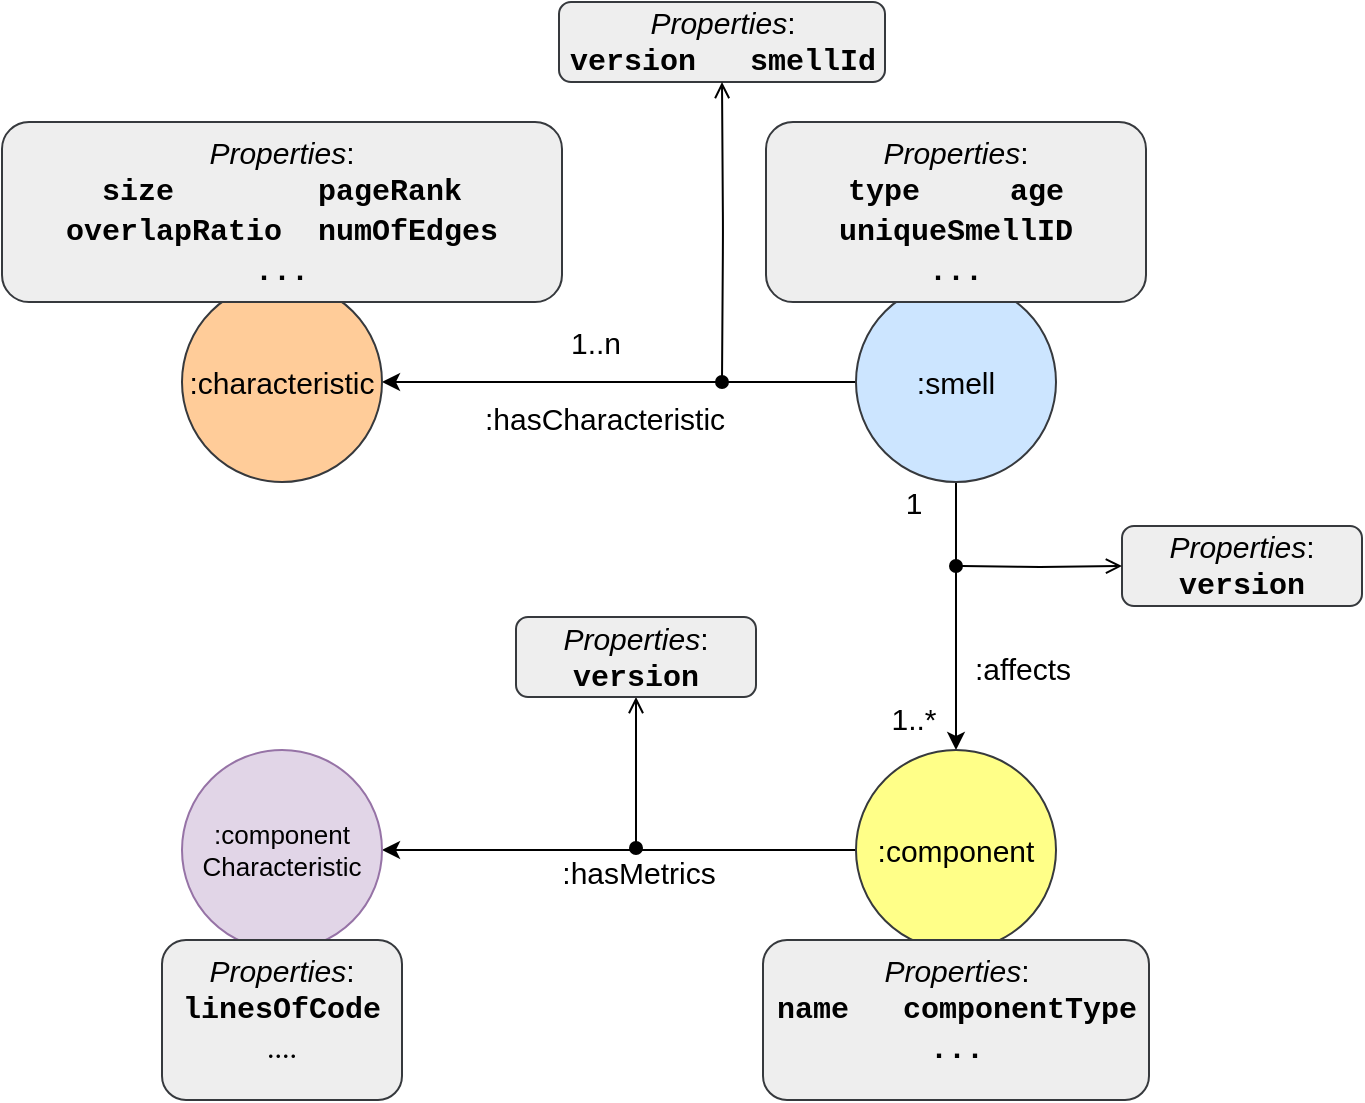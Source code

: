 <mxfile version="12.2.2" type="device" pages="2"><diagram id="QmUsfIlAoe3yo_A2iaih" name="simplified-graph"><mxGraphModel dx="907" dy="822" grid="1" gridSize="10" guides="1" tooltips="1" connect="1" arrows="1" fold="1" page="1" pageScale="1" pageWidth="1169" pageHeight="827" math="0" shadow="0"><root><mxCell id="0"/><mxCell id="1" parent="0"/><mxCell id="OvhED4cU3QK9rdcFwFR2-5" style="edgeStyle=orthogonalEdgeStyle;rounded=0;html=1;entryX=1;entryY=0.5;jettySize=auto;orthogonalLoop=1;fontSize=15;labelPosition=center;verticalLabelPosition=bottom;align=center;verticalAlign=top;" parent="1" source="OvhED4cU3QK9rdcFwFR2-1" target="OvhED4cU3QK9rdcFwFR2-3" edge="1"><mxGeometry relative="1" as="geometry"/></mxCell><mxCell id="OvhED4cU3QK9rdcFwFR2-16" value=":hasCharacteristic" style="text;html=1;resizable=0;points=[];align=center;verticalAlign=top;labelBackgroundColor=#ffffff;fontSize=15;labelPosition=center;verticalLabelPosition=bottom;" parent="OvhED4cU3QK9rdcFwFR2-5" vertex="1" connectable="0"><mxGeometry x="0.248" y="3" relative="1" as="geometry"><mxPoint x="22" as="offset"/></mxGeometry></mxCell><mxCell id="OvhED4cU3QK9rdcFwFR2-8" style="edgeStyle=orthogonalEdgeStyle;rounded=0;html=1;jettySize=auto;orthogonalLoop=1;fontSize=15;" parent="1" source="OvhED4cU3QK9rdcFwFR2-1" target="OvhED4cU3QK9rdcFwFR2-4" edge="1"><mxGeometry relative="1" as="geometry"/></mxCell><mxCell id="OvhED4cU3QK9rdcFwFR2-17" value=":affects" style="text;html=1;resizable=0;points=[];align=center;verticalAlign=middle;labelBackgroundColor=#ffffff;fontSize=15;" parent="OvhED4cU3QK9rdcFwFR2-8" vertex="1" connectable="0"><mxGeometry x="-0.26" y="5" relative="1" as="geometry"><mxPoint x="28" y="43.5" as="offset"/></mxGeometry></mxCell><mxCell id="OvhED4cU3QK9rdcFwFR2-1" value=":smell" style="ellipse;whiteSpace=wrap;html=1;aspect=fixed;labelPosition=center;verticalLabelPosition=middle;align=center;verticalAlign=middle;fontSize=15;fillColor=#cce5ff;strokeColor=#36393d;" parent="1" vertex="1"><mxGeometry x="547" y="220" width="100" height="100" as="geometry"/></mxCell><mxCell id="OvhED4cU3QK9rdcFwFR2-3" value=":characteristic" style="ellipse;whiteSpace=wrap;html=1;aspect=fixed;labelPosition=center;verticalLabelPosition=middle;align=center;verticalAlign=middle;fontSize=15;fillColor=#ffcc99;strokeColor=#36393d;" parent="1" vertex="1"><mxGeometry x="210" y="220" width="100" height="100" as="geometry"/></mxCell><mxCell id="-2vPc98YG4TyEvZJthuH-3" value="&lt;font style=&quot;font-size: 15px;&quot;&gt;:hasMetrics&lt;/font&gt;" style="edgeStyle=orthogonalEdgeStyle;rounded=0;html=1;entryX=1;entryY=0.5;entryDx=0;entryDy=0;jettySize=auto;orthogonalLoop=1;fontSize=15;" parent="1" source="OvhED4cU3QK9rdcFwFR2-4" target="-2vPc98YG4TyEvZJthuH-1" edge="1"><mxGeometry x="0.017" y="16" relative="1" as="geometry"><mxPoint x="11" y="-5" as="offset"/></mxGeometry></mxCell><mxCell id="OvhED4cU3QK9rdcFwFR2-4" value=":component&lt;br style=&quot;font-size: 15px;&quot;&gt;" style="ellipse;whiteSpace=wrap;html=1;aspect=fixed;labelPosition=center;verticalLabelPosition=middle;align=center;verticalAlign=middle;fontSize=15;fillColor=#ffff88;strokeColor=#36393d;" parent="1" vertex="1"><mxGeometry x="547" y="454" width="100" height="100" as="geometry"/></mxCell><mxCell id="OvhED4cU3QK9rdcFwFR2-9" value="&lt;font face=&quot;Helvetica&quot;&gt;&lt;i&gt;Properties&lt;/i&gt;:&lt;/font&gt;&lt;br&gt;&lt;font face=&quot;Courier New&quot;&gt;&lt;b&gt;type&amp;nbsp; &amp;nbsp; &amp;nbsp;&lt;/b&gt;&lt;/font&gt;&lt;b&gt;&lt;font face=&quot;Courier New&quot;&gt;age&lt;br&gt;&lt;/font&gt;&lt;/b&gt;&lt;b style=&quot;font-family: &amp;#34;courier new&amp;#34;&quot;&gt;uniqueSmellID &lt;br&gt;...&lt;/b&gt;&lt;b&gt;&lt;font face=&quot;Courier New&quot;&gt;&lt;br&gt;&lt;/font&gt;&lt;/b&gt;" style="rounded=1;fontSize=15;align=center;html=1;whiteSpace=wrap;fontFamily=Consolas;fillColor=#eeeeee;strokeColor=#36393d;" parent="1" vertex="1"><mxGeometry x="502" y="140" width="190" height="90" as="geometry"/></mxCell><mxCell id="OvhED4cU3QK9rdcFwFR2-10" value="&lt;font face=&quot;Helvetica&quot;&gt;&lt;i&gt;Properties&lt;/i&gt;:&lt;/font&gt;&lt;br&gt;&lt;font face=&quot;Courier New&quot;&gt;&lt;b&gt;size&amp;nbsp; &amp;nbsp; &amp;nbsp; &amp;nbsp; pageRank&lt;br&gt;overlapRatio&amp;nbsp; numOfEdges&lt;br&gt;...&lt;br&gt;&lt;/b&gt;&lt;/font&gt;" style="rounded=1;fontSize=15;align=center;html=1;whiteSpace=wrap;fontFamily=Consolas;fillColor=#eeeeee;strokeColor=#36393d;" parent="1" vertex="1"><mxGeometry x="120" y="140" width="280" height="90" as="geometry"/></mxCell><mxCell id="OvhED4cU3QK9rdcFwFR2-12" value="&lt;font face=&quot;Helvetica&quot;&gt;&lt;i&gt;Properties&lt;/i&gt;:&lt;/font&gt;&lt;br&gt;&lt;b&gt;&lt;font face=&quot;Courier New&quot;&gt;version&amp;nbsp; &amp;nbsp;smellId&lt;/font&gt;&lt;/b&gt;" style="rounded=1;fontSize=15;align=center;html=1;whiteSpace=wrap;fontFamily=Consolas;fillColor=#eeeeee;strokeColor=#36393d;" parent="1" vertex="1"><mxGeometry x="398.5" y="80" width="163" height="40" as="geometry"/></mxCell><mxCell id="OvhED4cU3QK9rdcFwFR2-13" value="" style="endArrow=open;html=1;fontSize=15;entryX=0.5;entryY=1;edgeStyle=orthogonalEdgeStyle;startArrow=oval;startFill=1;endFill=0;entryDx=0;entryDy=0;" parent="1" target="OvhED4cU3QK9rdcFwFR2-12" edge="1"><mxGeometry width="50" height="50" relative="1" as="geometry"><mxPoint x="480" y="270" as="sourcePoint"/><mxPoint x="330" y="540" as="targetPoint"/></mxGeometry></mxCell><mxCell id="OvhED4cU3QK9rdcFwFR2-18" value="&lt;font face=&quot;Helvetica&quot;&gt;&lt;i&gt;Properties&lt;/i&gt;:&lt;/font&gt;&lt;br&gt;&lt;font face=&quot;Courier New&quot;&gt;&lt;b&gt;name&amp;nbsp; &amp;nbsp;componentType&lt;br&gt;...&lt;br&gt;&lt;/b&gt;&lt;/font&gt;" style="rounded=1;fontSize=15;align=center;html=1;whiteSpace=wrap;fontFamily=Consolas;fillColor=#eeeeee;strokeColor=#36393d;verticalAlign=top;" parent="1" vertex="1"><mxGeometry x="500.5" y="549" width="193" height="80" as="geometry"/></mxCell><mxCell id="OvhED4cU3QK9rdcFwFR2-23" value="1..*" style="text;html=1;strokeColor=none;fillColor=none;align=center;verticalAlign=middle;whiteSpace=wrap;rounded=0;fontSize=15;" parent="1" vertex="1"><mxGeometry x="556" y="427.5" width="40" height="20" as="geometry"/></mxCell><mxCell id="OvhED4cU3QK9rdcFwFR2-24" value="1..n" style="text;html=1;strokeColor=none;fillColor=none;align=center;verticalAlign=middle;whiteSpace=wrap;rounded=0;fontSize=15;" parent="1" vertex="1"><mxGeometry x="397" y="240" width="40" height="20" as="geometry"/></mxCell><mxCell id="OvhED4cU3QK9rdcFwFR2-28" value="" style="endArrow=open;html=1;fontSize=15;entryX=0.5;entryY=1;edgeStyle=orthogonalEdgeStyle;startArrow=oval;startFill=1;endFill=0;entryDx=0;entryDy=0;" parent="1" target="OvhED4cU3QK9rdcFwFR2-29" edge="1"><mxGeometry width="50" height="50" relative="1" as="geometry"><mxPoint x="437" y="503" as="sourcePoint"/><mxPoint x="411.5" y="351" as="targetPoint"/><Array as="points"><mxPoint x="437" y="503"/></Array></mxGeometry></mxCell><mxCell id="OvhED4cU3QK9rdcFwFR2-29" value="&lt;font face=&quot;Helvetica&quot;&gt;&lt;i&gt;Properties&lt;/i&gt;:&lt;/font&gt;&lt;br&gt;&lt;font face=&quot;Courier New&quot;&gt;&lt;b&gt;version&lt;/b&gt;&lt;/font&gt;&lt;br&gt;" style="rounded=1;fontSize=15;align=center;html=1;whiteSpace=wrap;fontFamily=Consolas;fillColor=#eeeeee;strokeColor=#36393d;" parent="1" vertex="1"><mxGeometry x="377" y="387.5" width="120" height="40" as="geometry"/></mxCell><mxCell id="kYVU7dG6UuHpwlRff85J-1" value="1" style="text;html=1;strokeColor=none;fillColor=none;align=center;verticalAlign=middle;whiteSpace=wrap;rounded=0;fontSize=15;" parent="1" vertex="1"><mxGeometry x="556" y="320" width="40" height="20" as="geometry"/></mxCell><mxCell id="-2vPc98YG4TyEvZJthuH-1" value=":component&lt;br&gt;Characteristic" style="ellipse;whiteSpace=wrap;html=1;aspect=fixed;labelPosition=center;verticalLabelPosition=middle;align=center;verticalAlign=middle;fontSize=13;fillColor=#e1d5e7;strokeColor=#9673a6;" parent="1" vertex="1"><mxGeometry x="210" y="454" width="100" height="100" as="geometry"/></mxCell><mxCell id="-2vPc98YG4TyEvZJthuH-4" value="&lt;font face=&quot;Helvetica&quot;&gt;&lt;i&gt;Properties&lt;/i&gt;:&lt;/font&gt;&lt;br&gt;&lt;b&gt;&lt;font face=&quot;Courier New&quot;&gt;linesOfCode&lt;br&gt;&lt;/font&gt;&lt;/b&gt;...." style="rounded=1;fontSize=15;align=center;html=1;whiteSpace=wrap;fontFamily=Consolas;fillColor=#eeeeee;strokeColor=#36393d;verticalAlign=top;" parent="1" vertex="1"><mxGeometry x="200" y="549" width="120" height="80" as="geometry"/></mxCell><mxCell id="jerAmbDWAJ2tceuD_o_i-1" value="&lt;font face=&quot;Helvetica&quot;&gt;&lt;i&gt;Properties&lt;/i&gt;:&lt;/font&gt;&lt;br&gt;&lt;font face=&quot;Courier New&quot;&gt;&lt;b&gt;version&lt;/b&gt;&lt;/font&gt;&lt;br&gt;" style="rounded=1;fontSize=15;align=center;html=1;whiteSpace=wrap;fontFamily=Consolas;fillColor=#eeeeee;strokeColor=#36393d;" vertex="1" parent="1"><mxGeometry x="680" y="342" width="120" height="40" as="geometry"/></mxCell><mxCell id="jerAmbDWAJ2tceuD_o_i-3" value="" style="endArrow=open;html=1;fontSize=15;entryX=0;entryY=0.5;edgeStyle=orthogonalEdgeStyle;startArrow=oval;startFill=1;endFill=0;entryDx=0;entryDy=0;" edge="1" parent="1" target="jerAmbDWAJ2tceuD_o_i-1"><mxGeometry width="50" height="50" relative="1" as="geometry"><mxPoint x="597" y="362" as="sourcePoint"/><mxPoint x="447" y="438" as="targetPoint"/></mxGeometry></mxCell></root></mxGraphModel></diagram><diagram id="bhGHB5pEo1zo_6NzHQZh" name="track-graph"><mxGraphModel dx="186" dy="338" grid="1" gridSize="10" guides="1" tooltips="1" connect="1" arrows="1" fold="1" page="1" pageScale="1" pageWidth="850" pageHeight="1100" math="0" shadow="0"><root><mxCell id="a4Lq9ThjbxH5eUlAAe-T-0"/><mxCell id="a4Lq9ThjbxH5eUlAAe-T-1" parent="a4Lq9ThjbxH5eUlAAe-T-0"/><mxCell id="a4Lq9ThjbxH5eUlAAe-T-11" value=":startedIn" style="edgeStyle=orthogonalEdgeStyle;rounded=0;html=1;jettySize=auto;orthogonalLoop=1;fontSize=14;" parent="a4Lq9ThjbxH5eUlAAe-T-1" source="a4Lq9ThjbxH5eUlAAe-T-6" target="a4Lq9ThjbxH5eUlAAe-T-18" edge="1"><mxGeometry x="-0.027" y="-10" relative="1" as="geometry"><mxPoint x="250" y="250" as="targetPoint"/><mxPoint as="offset"/></mxGeometry></mxCell><mxCell id="a4Lq9ThjbxH5eUlAAe-T-6" value=":head" style="ellipse;whiteSpace=wrap;html=1;aspect=fixed;fontFamily=Helvetica;fontSize=14;align=center;strokeColor=#82b366;fillColor=#d5e8d4;" parent="a4Lq9ThjbxH5eUlAAe-T-1" vertex="1"><mxGeometry x="120" y="210" width="100" height="100" as="geometry"/></mxCell><mxCell id="a4Lq9ThjbxH5eUlAAe-T-22" style="edgeStyle=orthogonalEdgeStyle;rounded=1;html=1;entryX=1;entryY=0.5;entryDx=0;entryDy=0;jettySize=auto;orthogonalLoop=1;fontSize=14;" parent="a4Lq9ThjbxH5eUlAAe-T-1" source="a4Lq9ThjbxH5eUlAAe-T-9" target="a4Lq9ThjbxH5eUlAAe-T-18" edge="1"><mxGeometry relative="1" as="geometry"/></mxCell><mxCell id="a4Lq9ThjbxH5eUlAAe-T-2" value=":end" style="text;html=1;resizable=0;points=[];align=center;verticalAlign=middle;labelBackgroundColor=#ffffff;fontSize=14;" parent="a4Lq9ThjbxH5eUlAAe-T-22" vertex="1" connectable="0"><mxGeometry x="0.212" y="-3" relative="1" as="geometry"><mxPoint x="20" y="13" as="offset"/></mxGeometry></mxCell><mxCell id="a4Lq9ThjbxH5eUlAAe-T-9" value=":end" style="ellipse;whiteSpace=wrap;html=1;aspect=fixed;fontFamily=Helvetica;fontSize=14;align=center;strokeColor=#b85450;fillColor=#f8cecc;" parent="a4Lq9ThjbxH5eUlAAe-T-1" vertex="1"><mxGeometry x="620" y="210" width="100" height="100" as="geometry"/></mxCell><mxCell id="a4Lq9ThjbxH5eUlAAe-T-3" value="&lt;font face=&quot;Helvetica&quot;&gt;&lt;i&gt;Properties&lt;/i&gt;:&lt;/font&gt;&lt;br&gt;&lt;b&gt;&lt;font face=&quot;Courier New&quot;&gt;uniqueSmellID&lt;/font&gt;&lt;/b&gt;&lt;br&gt;" style="rounded=1;fontSize=15;align=center;html=1;whiteSpace=wrap;fontFamily=Consolas;fillColor=#eeeeee;strokeColor=#36393d;" parent="a4Lq9ThjbxH5eUlAAe-T-1" vertex="1"><mxGeometry x="110" y="170" width="120" height="60" as="geometry"/></mxCell><mxCell id="a4Lq9ThjbxH5eUlAAe-T-8" style="edgeStyle=orthogonalEdgeStyle;rounded=1;html=1;entryX=0.963;entryY=0.32;entryDx=0;entryDy=0;entryPerimeter=0;jettySize=auto;orthogonalLoop=1;fontSize=14;targetPerimeterSpacing=0;endSize=6;" parent="a4Lq9ThjbxH5eUlAAe-T-1" source="a4Lq9ThjbxH5eUlAAe-T-7" target="a4Lq9ThjbxH5eUlAAe-T-18" edge="1"><mxGeometry relative="1" as="geometry"><Array as="points"><mxPoint x="550" y="120"/><mxPoint x="550" y="242"/></Array></mxGeometry></mxCell><mxCell id="a4Lq9ThjbxH5eUlAAe-T-10" value=":latestVersion" style="text;html=1;resizable=0;points=[];align=center;verticalAlign=middle;labelBackgroundColor=#ffffff;fontSize=14;" parent="a4Lq9ThjbxH5eUlAAe-T-8" vertex="1" connectable="0"><mxGeometry x="-0.593" y="-1" relative="1" as="geometry"><mxPoint x="-3" y="-9" as="offset"/></mxGeometry></mxCell><mxCell id="a4Lq9ThjbxH5eUlAAe-T-7" value=":tail" style="ellipse;whiteSpace=wrap;html=1;aspect=fixed;fontFamily=Helvetica;fontSize=14;align=center;strokeColor=#d79b00;fillColor=#ffe6cc;" parent="a4Lq9ThjbxH5eUlAAe-T-1" vertex="1"><mxGeometry x="620" y="70" width="100" height="100" as="geometry"/></mxCell><mxCell id="a4Lq9ThjbxH5eUlAAe-T-12" value="&lt;font face=&quot;Helvetica&quot;&gt;&lt;i&gt;Properties&lt;/i&gt;:&lt;/font&gt;&lt;br&gt;&lt;font face=&quot;Courier New&quot;&gt;&lt;b&gt;latestVersion&lt;/b&gt;&lt;/font&gt;&lt;br&gt;" style="rounded=1;fontSize=15;align=center;html=1;whiteSpace=wrap;fontFamily=Consolas;fillColor=#eeeeee;strokeColor=#36393d;" parent="a4Lq9ThjbxH5eUlAAe-T-1" vertex="1"><mxGeometry x="610" y="27" width="120" height="60" as="geometry"/></mxCell><mxCell id="FtQmTU55CQVbm-Gtnu7D-9" style="edgeStyle=orthogonalEdgeStyle;html=1;exitX=0;exitY=0;exitDx=180;exitDy=43.5;exitPerimeter=0;entryX=0.06;entryY=0.275;entryDx=0;entryDy=0;entryPerimeter=0;jettySize=auto;orthogonalLoop=1;fontSize=12;endArrow=none;endFill=0;dashed=1;rounded=1;" edge="1" parent="a4Lq9ThjbxH5eUlAAe-T-1" source="a4Lq9ThjbxH5eUlAAe-T-15" target="a4Lq9ThjbxH5eUlAAe-T-18"><mxGeometry relative="1" as="geometry"><Array as="points"><mxPoint x="340" y="71"/><mxPoint x="340" y="238"/></Array></mxGeometry></mxCell><mxCell id="a4Lq9ThjbxH5eUlAAe-T-15" value="The loop around: smell means that there is a chain of smells, each referencing back to the predecessor. Each node is a variation of the smell across multiple versions." style="shape=note;whiteSpace=wrap;html=1;backgroundOutline=1;darkOpacity=0.05;fontSize=12;align=left;size=17;fillColor=#fff2cc;strokeColor=#d6b656;" parent="a4Lq9ThjbxH5eUlAAe-T-1" vertex="1"><mxGeometry x="110" y="27" width="180" height="103" as="geometry"/></mxCell><mxCell id="a4Lq9ThjbxH5eUlAAe-T-18" value=":smell" style="ellipse;whiteSpace=wrap;html=1;aspect=fixed;fontSize=15;strokeColor=#36393d;fillColor=#cce5ff;" parent="a4Lq9ThjbxH5eUlAAe-T-1" vertex="1"><mxGeometry x="384.5" y="210" width="100" height="100" as="geometry"/></mxCell><mxCell id="a4Lq9ThjbxH5eUlAAe-T-16" value="1" style="text;html=1;strokeColor=none;fillColor=none;align=center;verticalAlign=middle;whiteSpace=wrap;rounded=0;fontSize=14;" parent="a4Lq9ThjbxH5eUlAAe-T-1" vertex="1"><mxGeometry x="365" y="290" width="40" height="20" as="geometry"/></mxCell><mxCell id="a4Lq9ThjbxH5eUlAAe-T-17" value="1" style="text;html=1;strokeColor=none;fillColor=none;align=center;verticalAlign=middle;whiteSpace=wrap;rounded=0;fontSize=14;" parent="a4Lq9ThjbxH5eUlAAe-T-1" vertex="1"><mxGeometry x="459.5" y="292" width="40" height="20" as="geometry"/></mxCell><mxCell id="a4Lq9ThjbxH5eUlAAe-T-24" value=":evolvedFrom&lt;br&gt;&amp;nbsp;or&amp;nbsp;&lt;br style=&quot;font-size: 14px&quot;&gt;:reappeared&lt;br style=&quot;font-size: 14px&quot;&gt;" style="edgeStyle=orthogonalEdgeStyle;html=1;entryX=0;entryY=1;entryDx=0;entryDy=0;jettySize=auto;orthogonalLoop=1;rounded=1;fontSize=14;exitX=1;exitY=1;exitDx=0;exitDy=0;" parent="a4Lq9ThjbxH5eUlAAe-T-1" target="a4Lq9ThjbxH5eUlAAe-T-18" edge="1" source="a4Lq9ThjbxH5eUlAAe-T-18"><mxGeometry y="30" relative="1" as="geometry"><mxPoint x="500" y="310" as="sourcePoint"/><mxPoint x="396.5" y="210" as="targetPoint"/><Array as="points"><mxPoint x="470" y="330"/><mxPoint x="399" y="330"/></Array><mxPoint as="offset"/></mxGeometry></mxCell><mxCell id="a4Lq9ThjbxH5eUlAAe-T-4" value="&lt;font face=&quot;Helvetica&quot;&gt;&lt;i&gt;Properties&lt;/i&gt;:&lt;/font&gt;&lt;br&gt;&lt;b&gt;&lt;font face=&quot;Courier New&quot;&gt;version smellObject&lt;/font&gt;&lt;/b&gt;&lt;br&gt;" style="rounded=1;fontSize=15;align=center;html=1;whiteSpace=wrap;fontFamily=Consolas;fillColor=#eeeeee;strokeColor=#36393d;" parent="a4Lq9ThjbxH5eUlAAe-T-1" vertex="1"><mxGeometry x="374.5" y="160" width="120" height="60" as="geometry"/></mxCell><mxCell id="FtQmTU55CQVbm-Gtnu7D-2" value="0..1" style="text;html=1;strokeColor=none;fillColor=none;align=center;verticalAlign=middle;whiteSpace=wrap;rounded=0;fontSize=14;" vertex="1" parent="a4Lq9ThjbxH5eUlAAe-T-1"><mxGeometry x="489.5" y="260" width="40" height="20" as="geometry"/></mxCell><mxCell id="FtQmTU55CQVbm-Gtnu7D-3" value="0..1" style="text;html=1;strokeColor=none;fillColor=none;align=center;verticalAlign=middle;whiteSpace=wrap;rounded=0;fontSize=14;" vertex="1" parent="a4Lq9ThjbxH5eUlAAe-T-1"><mxGeometry x="344.5" y="240" width="40" height="20" as="geometry"/></mxCell><mxCell id="FtQmTU55CQVbm-Gtnu7D-4" value="0..1" style="text;html=1;strokeColor=none;fillColor=none;align=center;verticalAlign=middle;whiteSpace=wrap;rounded=0;fontSize=14;" vertex="1" parent="a4Lq9ThjbxH5eUlAAe-T-1"><mxGeometry x="489.5" y="220" width="40" height="20" as="geometry"/></mxCell><mxCell id="FtQmTU55CQVbm-Gtnu7D-5" value="1" style="text;html=1;strokeColor=none;fillColor=none;align=center;verticalAlign=middle;whiteSpace=wrap;rounded=0;fontSize=14;" vertex="1" parent="a4Lq9ThjbxH5eUlAAe-T-1"><mxGeometry x="590" y="240" width="40" height="20" as="geometry"/></mxCell><mxCell id="FtQmTU55CQVbm-Gtnu7D-6" value="1" style="text;html=1;strokeColor=none;fillColor=none;align=center;verticalAlign=middle;whiteSpace=wrap;rounded=0;fontSize=14;" vertex="1" parent="a4Lq9ThjbxH5eUlAAe-T-1"><mxGeometry x="210" y="240" width="40" height="20" as="geometry"/></mxCell><mxCell id="FtQmTU55CQVbm-Gtnu7D-7" value="1" style="text;html=1;strokeColor=none;fillColor=none;align=center;verticalAlign=middle;whiteSpace=wrap;rounded=0;fontSize=14;" vertex="1" parent="a4Lq9ThjbxH5eUlAAe-T-1"><mxGeometry x="590" y="120" width="40" height="20" as="geometry"/></mxCell></root></mxGraphModel></diagram></mxfile>